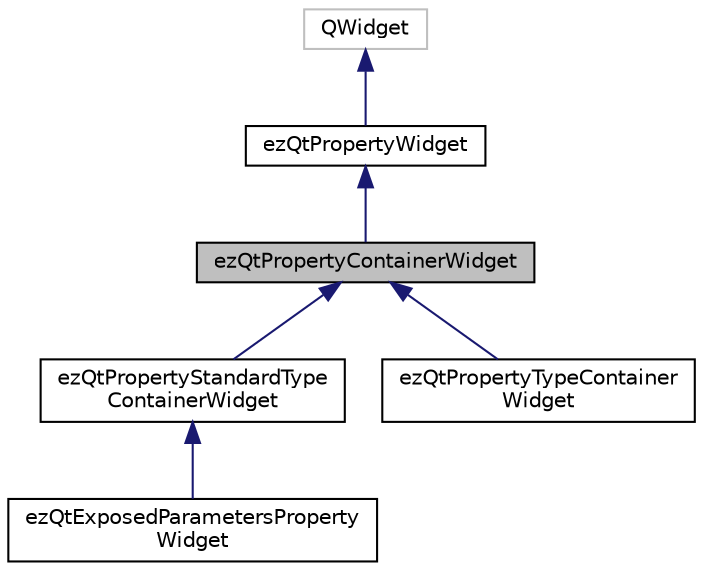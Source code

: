 digraph "ezQtPropertyContainerWidget"
{
 // LATEX_PDF_SIZE
  edge [fontname="Helvetica",fontsize="10",labelfontname="Helvetica",labelfontsize="10"];
  node [fontname="Helvetica",fontsize="10",shape=record];
  Node1 [label="ezQtPropertyContainerWidget",height=0.2,width=0.4,color="black", fillcolor="grey75", style="filled", fontcolor="black",tooltip="Base class for all container properties."];
  Node2 -> Node1 [dir="back",color="midnightblue",fontsize="10",style="solid",fontname="Helvetica"];
  Node2 [label="ezQtPropertyWidget",height=0.2,width=0.4,color="black", fillcolor="white", style="filled",URL="$d2/d70/classez_qt_property_widget.htm",tooltip="Base class for all property widgets."];
  Node3 -> Node2 [dir="back",color="midnightblue",fontsize="10",style="solid",fontname="Helvetica"];
  Node3 [label="QWidget",height=0.2,width=0.4,color="grey75", fillcolor="white", style="filled",tooltip=" "];
  Node1 -> Node4 [dir="back",color="midnightblue",fontsize="10",style="solid",fontname="Helvetica"];
  Node4 [label="ezQtPropertyStandardType\lContainerWidget",height=0.2,width=0.4,color="black", fillcolor="white", style="filled",URL="$d8/da7/classez_qt_property_standard_type_container_widget.htm",tooltip=" "];
  Node4 -> Node5 [dir="back",color="midnightblue",fontsize="10",style="solid",fontname="Helvetica"];
  Node5 [label="ezQtExposedParametersProperty\lWidget",height=0.2,width=0.4,color="black", fillcolor="white", style="filled",URL="$de/d04/classez_qt_exposed_parameters_property_widget.htm",tooltip=" "];
  Node1 -> Node6 [dir="back",color="midnightblue",fontsize="10",style="solid",fontname="Helvetica"];
  Node6 [label="ezQtPropertyTypeContainer\lWidget",height=0.2,width=0.4,color="black", fillcolor="white", style="filled",URL="$dc/d05/classez_qt_property_type_container_widget.htm",tooltip=" "];
}
